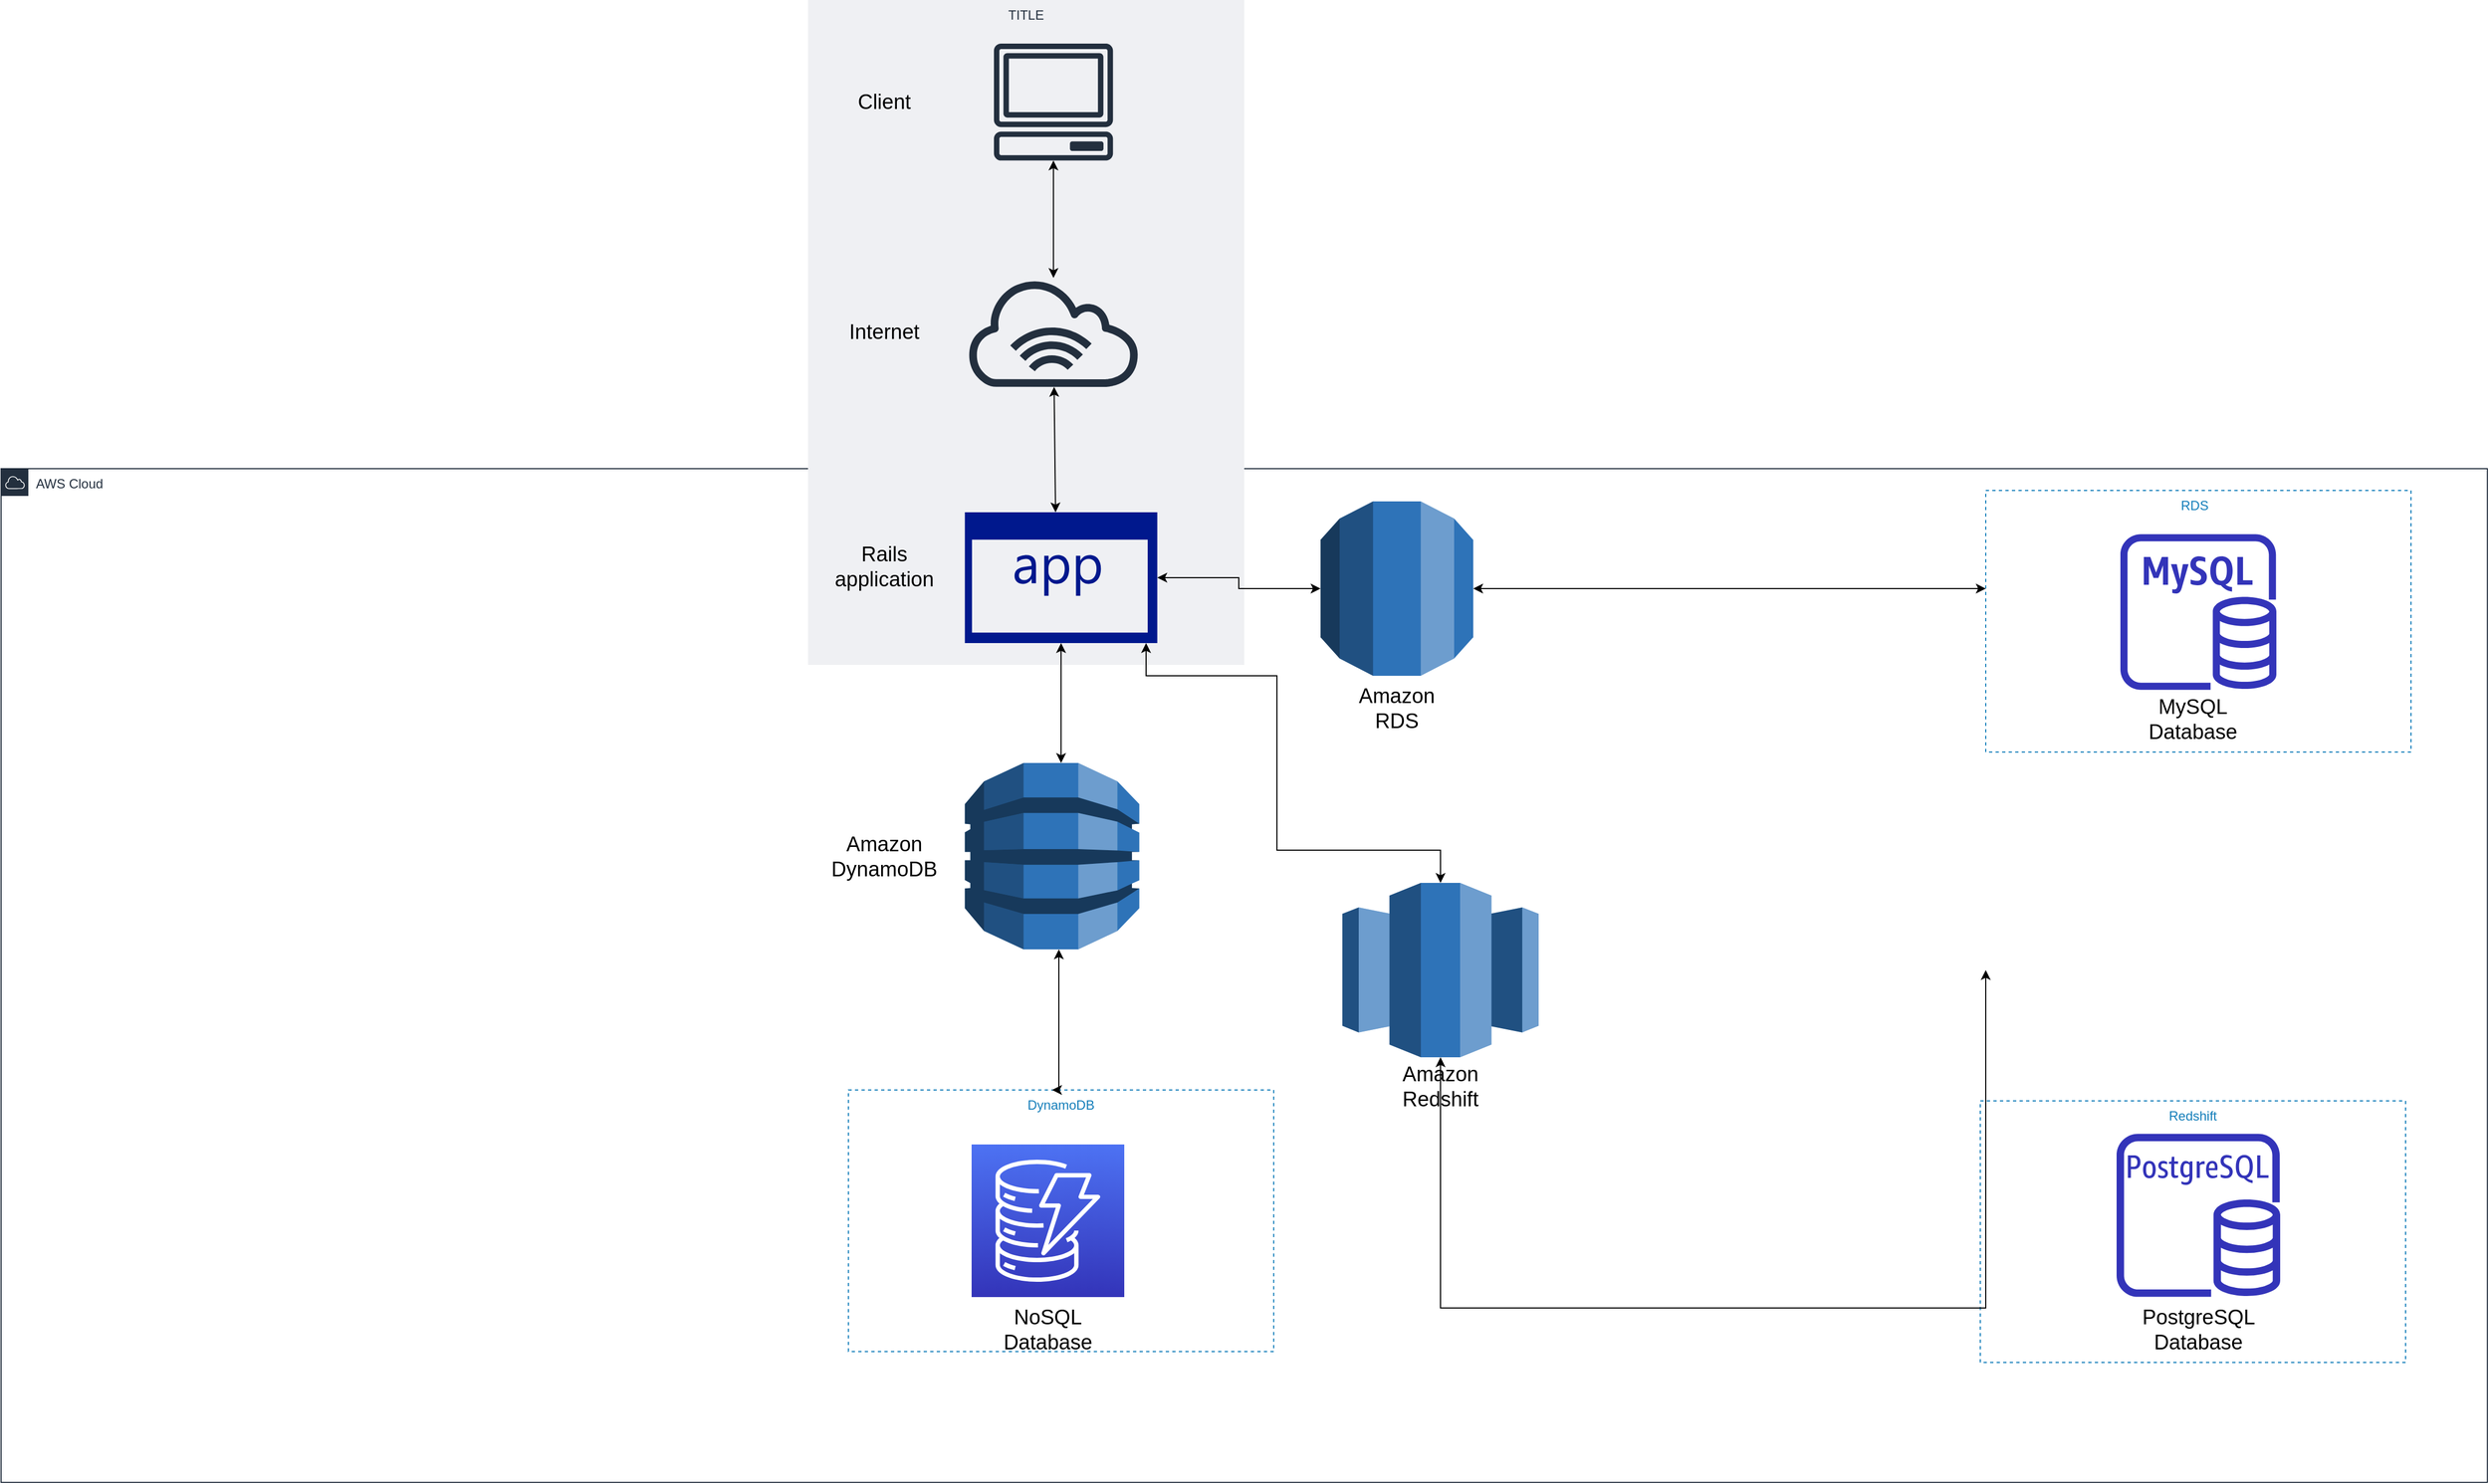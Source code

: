 <mxfile version="13.8.4" type="github">
  <diagram id="nlz6HhWHUakY99ADKuCU" name="Page-1">
    <mxGraphModel dx="3276" dy="1718" grid="1" gridSize="10" guides="1" tooltips="1" connect="1" arrows="1" fold="1" page="1" pageScale="1" pageWidth="850" pageHeight="1100" math="0" shadow="0">
      <root>
        <mxCell id="0" />
        <mxCell id="1" parent="0" />
        <mxCell id="2L-C-8yUvBPhGsB8Wb2w-13" value="AWS Cloud" style="points=[[0,0],[0.25,0],[0.5,0],[0.75,0],[1,0],[1,0.25],[1,0.5],[1,0.75],[1,1],[0.75,1],[0.5,1],[0.25,1],[0,1],[0,0.75],[0,0.5],[0,0.25]];outlineConnect=0;gradientColor=none;html=1;whiteSpace=wrap;fontSize=12;fontStyle=0;shape=mxgraph.aws4.group;grIcon=mxgraph.aws4.group_aws_cloud;strokeColor=#232F3E;fillColor=none;verticalAlign=top;align=left;spacingLeft=30;fontColor=#232F3E;dashed=0;" parent="1" vertex="1">
          <mxGeometry x="-520" y="450" width="2280" height="930" as="geometry" />
        </mxCell>
        <mxCell id="QjlcVA9k0Hzuv_SQqOKG-43" value="Redshift" style="fillColor=none;strokeColor=#147EBA;dashed=1;verticalAlign=top;fontStyle=0;fontColor=#147EBA;" vertex="1" parent="1">
          <mxGeometry x="1295" y="1030" width="390" height="240" as="geometry" />
        </mxCell>
        <mxCell id="QjlcVA9k0Hzuv_SQqOKG-28" value="DynamoDB" style="fillColor=none;strokeColor=#147EBA;dashed=1;verticalAlign=top;fontStyle=0;fontColor=#147EBA;" vertex="1" parent="1">
          <mxGeometry x="257.04" y="1020" width="390" height="240" as="geometry" />
        </mxCell>
        <mxCell id="QjlcVA9k0Hzuv_SQqOKG-4" value="RDS  " style="fillColor=none;strokeColor=#147EBA;dashed=1;verticalAlign=top;fontStyle=0;fontColor=#147EBA;" vertex="1" parent="1">
          <mxGeometry x="1300" y="470" width="390" height="240" as="geometry" />
        </mxCell>
        <mxCell id="2L-C-8yUvBPhGsB8Wb2w-10" value="TITLE" style="fillColor=#EFF0F3;strokeColor=none;dashed=0;verticalAlign=top;fontStyle=0;fontColor=#232F3D;" parent="1" vertex="1">
          <mxGeometry x="220" y="20" width="400" height="610" as="geometry" />
        </mxCell>
        <mxCell id="2L-C-8yUvBPhGsB8Wb2w-2" value="Client" style="text;html=1;strokeColor=none;fillColor=none;align=center;verticalAlign=middle;whiteSpace=wrap;rounded=0;fontSize=19;" parent="1" vertex="1">
          <mxGeometry x="270" y="103.65" width="40" height="20" as="geometry" />
        </mxCell>
        <mxCell id="2L-C-8yUvBPhGsB8Wb2w-5" style="edgeStyle=orthogonalEdgeStyle;rounded=0;orthogonalLoop=1;jettySize=auto;html=1;exitX=0.5;exitY=1;exitDx=0;exitDy=0;" parent="1" source="2L-C-8yUvBPhGsB8Wb2w-2" target="2L-C-8yUvBPhGsB8Wb2w-2" edge="1">
          <mxGeometry relative="1" as="geometry" />
        </mxCell>
        <mxCell id="2L-C-8yUvBPhGsB8Wb2w-6" value="" style="outlineConnect=0;fontColor=#232F3E;gradientColor=none;fillColor=#232F3E;strokeColor=none;dashed=0;verticalLabelPosition=bottom;verticalAlign=top;align=center;html=1;fontSize=12;fontStyle=0;aspect=fixed;pointerEvents=1;shape=mxgraph.aws4.client;" parent="1" vertex="1">
          <mxGeometry x="390" y="60" width="110.13" height="107.31" as="geometry" />
        </mxCell>
        <mxCell id="QjlcVA9k0Hzuv_SQqOKG-14" value="" style="edgeStyle=orthogonalEdgeStyle;rounded=0;orthogonalLoop=1;jettySize=auto;html=1;fontSize=19;startArrow=classic;startFill=1;" edge="1" parent="1" source="2L-C-8yUvBPhGsB8Wb2w-7">
          <mxGeometry relative="1" as="geometry">
            <mxPoint x="690" y="560" as="targetPoint" />
            <Array as="points">
              <mxPoint x="615" y="550" />
              <mxPoint x="615" y="560" />
            </Array>
          </mxGeometry>
        </mxCell>
        <mxCell id="QjlcVA9k0Hzuv_SQqOKG-26" value="" style="edgeStyle=orthogonalEdgeStyle;rounded=0;orthogonalLoop=1;jettySize=auto;html=1;startArrow=classic;startFill=1;fontSize=19;" edge="1" parent="1" source="2L-C-8yUvBPhGsB8Wb2w-7" target="QjlcVA9k0Hzuv_SQqOKG-25">
          <mxGeometry relative="1" as="geometry">
            <Array as="points">
              <mxPoint x="452" y="690" />
              <mxPoint x="452" y="690" />
            </Array>
          </mxGeometry>
        </mxCell>
        <mxCell id="2L-C-8yUvBPhGsB8Wb2w-7" value="" style="aspect=fixed;pointerEvents=1;shadow=0;dashed=0;html=1;strokeColor=none;labelPosition=center;verticalLabelPosition=bottom;verticalAlign=top;align=center;fillColor=#00188D;shape=mxgraph.mscae.enterprise.application" parent="1" vertex="1">
          <mxGeometry x="363.81" y="490" width="176.47" height="120" as="geometry" />
        </mxCell>
        <mxCell id="2L-C-8yUvBPhGsB8Wb2w-14" value="" style="outlineConnect=0;fontColor=#232F3E;gradientColor=none;fillColor=#232F3E;strokeColor=none;dashed=0;verticalLabelPosition=bottom;verticalAlign=top;align=center;html=1;fontSize=12;fontStyle=0;aspect=fixed;pointerEvents=1;shape=mxgraph.aws4.internet_alt1;" parent="1" vertex="1">
          <mxGeometry x="363.81" y="275" width="162.51" height="100" as="geometry" />
        </mxCell>
        <mxCell id="2L-C-8yUvBPhGsB8Wb2w-24" value="" style="endArrow=classic;startArrow=classic;html=1;fontSize=19;" parent="1" source="2L-C-8yUvBPhGsB8Wb2w-14" target="2L-C-8yUvBPhGsB8Wb2w-6" edge="1">
          <mxGeometry width="50" height="50" relative="1" as="geometry">
            <mxPoint x="380" y="240" as="sourcePoint" />
            <mxPoint x="430" y="190" as="targetPoint" />
          </mxGeometry>
        </mxCell>
        <mxCell id="2L-C-8yUvBPhGsB8Wb2w-26" value="" style="endArrow=classic;startArrow=classic;html=1;fontSize=19;" parent="1" target="2L-C-8yUvBPhGsB8Wb2w-14" edge="1">
          <mxGeometry width="50" height="50" relative="1" as="geometry">
            <mxPoint x="447" y="490" as="sourcePoint" />
            <mxPoint x="470" y="400" as="targetPoint" />
          </mxGeometry>
        </mxCell>
        <mxCell id="2L-C-8yUvBPhGsB8Wb2w-27" value="Internet" style="text;html=1;strokeColor=none;fillColor=none;align=center;verticalAlign=middle;whiteSpace=wrap;rounded=0;fontSize=19;" parent="1" vertex="1">
          <mxGeometry x="270" y="315" width="40" height="20" as="geometry" />
        </mxCell>
        <mxCell id="2L-C-8yUvBPhGsB8Wb2w-28" value="Rails application" style="text;html=1;strokeColor=none;fillColor=none;align=center;verticalAlign=middle;whiteSpace=wrap;rounded=0;fontSize=19;" parent="1" vertex="1">
          <mxGeometry x="270" y="530" width="40" height="20" as="geometry" />
        </mxCell>
        <mxCell id="QjlcVA9k0Hzuv_SQqOKG-16" value="" style="edgeStyle=orthogonalEdgeStyle;rounded=0;orthogonalLoop=1;jettySize=auto;html=1;fontSize=19;startArrow=classic;startFill=1;" edge="1" parent="1" target="QjlcVA9k0Hzuv_SQqOKG-4">
          <mxGeometry relative="1" as="geometry">
            <mxPoint x="830" y="560" as="sourcePoint" />
            <mxPoint x="910" y="550" as="targetPoint" />
            <Array as="points">
              <mxPoint x="1080" y="560" />
              <mxPoint x="1080" y="560" />
            </Array>
          </mxGeometry>
        </mxCell>
        <mxCell id="QjlcVA9k0Hzuv_SQqOKG-17" value="MySQL Database" style="text;html=1;strokeColor=none;fillColor=none;align=center;verticalAlign=middle;whiteSpace=wrap;rounded=0;fontSize=19;" vertex="1" parent="1">
          <mxGeometry x="1470" y="670" width="40" height="20" as="geometry" />
        </mxCell>
        <mxCell id="QjlcVA9k0Hzuv_SQqOKG-21" value="" style="outlineConnect=0;fontColor=#232F3E;gradientColor=none;fillColor=#3334B9;strokeColor=none;dashed=0;verticalLabelPosition=bottom;verticalAlign=top;align=center;html=1;fontSize=12;fontStyle=0;aspect=fixed;pointerEvents=1;shape=mxgraph.aws4.rds_mysql_instance;" vertex="1" parent="1">
          <mxGeometry x="1423.5" y="510" width="143" height="143" as="geometry" />
        </mxCell>
        <mxCell id="QjlcVA9k0Hzuv_SQqOKG-23" value="" style="outlineConnect=0;fontColor=#232F3E;gradientColor=#4D72F3;gradientDirection=north;fillColor=#3334B9;strokeColor=#ffffff;dashed=0;verticalLabelPosition=bottom;verticalAlign=top;align=center;html=1;fontSize=12;fontStyle=0;aspect=fixed;shape=mxgraph.aws4.resourceIcon;resIcon=mxgraph.aws4.dynamodb;" vertex="1" parent="1">
          <mxGeometry x="370" y="1070" width="140" height="140" as="geometry" />
        </mxCell>
        <mxCell id="QjlcVA9k0Hzuv_SQqOKG-34" value="" style="edgeStyle=orthogonalEdgeStyle;rounded=0;orthogonalLoop=1;jettySize=auto;html=1;startArrow=classic;startFill=1;fontSize=19;" edge="1" parent="1" source="QjlcVA9k0Hzuv_SQqOKG-25">
          <mxGeometry relative="1" as="geometry">
            <mxPoint x="443.81" y="1020" as="targetPoint" />
            <Array as="points">
              <mxPoint x="450" y="1020" />
            </Array>
          </mxGeometry>
        </mxCell>
        <mxCell id="QjlcVA9k0Hzuv_SQqOKG-25" value="" style="outlineConnect=0;dashed=0;verticalLabelPosition=bottom;verticalAlign=top;align=center;html=1;shape=mxgraph.aws3.dynamo_db;fillColor=#2E73B8;gradientColor=none;fontSize=19;" vertex="1" parent="1">
          <mxGeometry x="363.81" y="720" width="160" height="171" as="geometry" />
        </mxCell>
        <mxCell id="QjlcVA9k0Hzuv_SQqOKG-29" value="NoSQL Database" style="text;html=1;strokeColor=none;fillColor=none;align=center;verticalAlign=middle;whiteSpace=wrap;rounded=0;fontSize=19;" vertex="1" parent="1">
          <mxGeometry x="420" y="1230" width="40" height="20" as="geometry" />
        </mxCell>
        <mxCell id="QjlcVA9k0Hzuv_SQqOKG-32" value="Amazon DynamoDB" style="text;html=1;strokeColor=none;fillColor=none;align=center;verticalAlign=middle;whiteSpace=wrap;rounded=0;fontSize=19;" vertex="1" parent="1">
          <mxGeometry x="270" y="805.5" width="40" as="geometry" />
        </mxCell>
        <mxCell id="QjlcVA9k0Hzuv_SQqOKG-37" value="" style="edgeStyle=orthogonalEdgeStyle;rounded=0;orthogonalLoop=1;jettySize=auto;html=1;startArrow=classic;startFill=1;fontSize=19;" edge="1" parent="1" source="QjlcVA9k0Hzuv_SQqOKG-35">
          <mxGeometry relative="1" as="geometry">
            <mxPoint x="530" y="610" as="targetPoint" />
            <Array as="points">
              <mxPoint x="650" y="800" />
              <mxPoint x="650" y="640" />
              <mxPoint x="530" y="640" />
            </Array>
          </mxGeometry>
        </mxCell>
        <mxCell id="QjlcVA9k0Hzuv_SQqOKG-47" value="" style="edgeStyle=orthogonalEdgeStyle;rounded=0;orthogonalLoop=1;jettySize=auto;html=1;startArrow=classic;startFill=1;fontSize=19;" edge="1" parent="1" source="QjlcVA9k0Hzuv_SQqOKG-35">
          <mxGeometry relative="1" as="geometry">
            <mxPoint x="1300" y="910" as="targetPoint" />
            <Array as="points">
              <mxPoint x="800" y="1220" />
              <mxPoint x="1300" y="1220" />
            </Array>
          </mxGeometry>
        </mxCell>
        <mxCell id="QjlcVA9k0Hzuv_SQqOKG-35" value="" style="outlineConnect=0;dashed=0;verticalLabelPosition=bottom;verticalAlign=top;align=center;html=1;shape=mxgraph.aws3.redshift;fillColor=#2E73B8;gradientColor=none;fontSize=19;" vertex="1" parent="1">
          <mxGeometry x="710" y="830" width="180" height="160" as="geometry" />
        </mxCell>
        <mxCell id="QjlcVA9k0Hzuv_SQqOKG-38" value="Amazon Redshift" style="text;html=1;strokeColor=none;fillColor=none;align=center;verticalAlign=middle;whiteSpace=wrap;rounded=0;fontSize=19;" vertex="1" parent="1">
          <mxGeometry x="780" y="1000" width="40" height="34.5" as="geometry" />
        </mxCell>
        <mxCell id="QjlcVA9k0Hzuv_SQqOKG-40" value="" style="outlineConnect=0;dashed=0;verticalLabelPosition=bottom;verticalAlign=top;align=center;html=1;shape=mxgraph.aws3.rds;fillColor=#2E73B8;gradientColor=none;fontSize=19;" vertex="1" parent="1">
          <mxGeometry x="690" y="480" width="140" height="160" as="geometry" />
        </mxCell>
        <mxCell id="QjlcVA9k0Hzuv_SQqOKG-41" value="Amazon RDS" style="text;html=1;strokeColor=none;fillColor=none;align=center;verticalAlign=middle;whiteSpace=wrap;rounded=0;fontSize=19;" vertex="1" parent="1">
          <mxGeometry x="740" y="653" width="40" height="34.5" as="geometry" />
        </mxCell>
        <mxCell id="QjlcVA9k0Hzuv_SQqOKG-44" value="" style="outlineConnect=0;fontColor=#232F3E;gradientColor=none;fillColor=#3334B9;strokeColor=none;dashed=0;verticalLabelPosition=bottom;verticalAlign=top;align=center;html=1;fontSize=12;fontStyle=0;aspect=fixed;pointerEvents=1;shape=mxgraph.aws4.rds_postgresql_instance;" vertex="1" parent="1">
          <mxGeometry x="1420" y="1060" width="150" height="150" as="geometry" />
        </mxCell>
        <mxCell id="QjlcVA9k0Hzuv_SQqOKG-45" value="PostgreSQL Database" style="text;html=1;strokeColor=none;fillColor=none;align=center;verticalAlign=middle;whiteSpace=wrap;rounded=0;fontSize=19;" vertex="1" parent="1">
          <mxGeometry x="1475" y="1230" width="40" height="20" as="geometry" />
        </mxCell>
      </root>
    </mxGraphModel>
  </diagram>
</mxfile>
